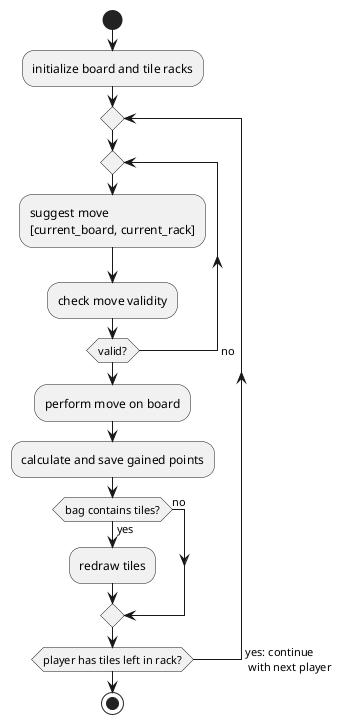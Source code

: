 @startuml
start

:initialize board and tile racks;
repeat
    repeat
        :suggest move\n[current_board, current_rack];
        :check move validity;
    repeat while (valid?) -> no
    :perform move on board;
    :calculate and save gained points;

    if (bag contains tiles?) then (yes)
        :redraw tiles;
    else (no)
    endif
repeat while (player has tiles left in rack?) -> yes: continue\n with next player

stop
@enduml